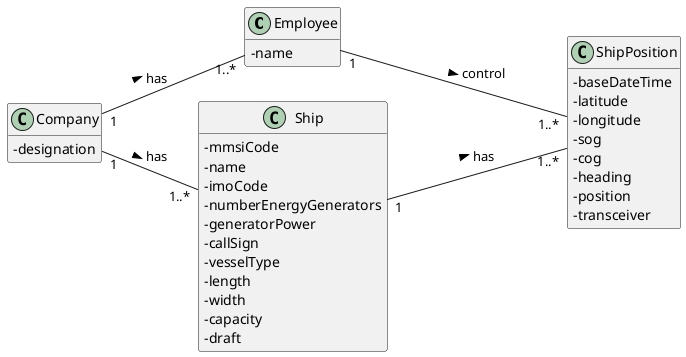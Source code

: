 @startuml

hide methods
left to right direction
skinparam classAttributeIconSize 0


class Employee {
-name
}

class Company {
-designation
}

class Ship {
-mmsiCode
-name
-imoCode
-numberEnergyGenerators
-generatorPower
-callSign
-vesselType
-length
-width
-capacity
-draft
}

class ShipPosition {
-baseDateTime
-latitude
-longitude
-sog
-cog
-heading
-position
-transceiver
}

Employee "1" --- "1..*" ShipPosition : control >

Ship "1" --- "1..*" ShipPosition : has >

Company "1"--"1..*" Employee: has >
Company "1"--"1..*" Ship: has >

@enduml